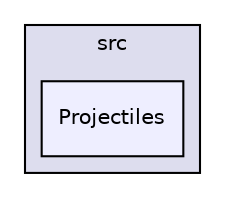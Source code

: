 digraph "src/Projectiles" {
  compound=true
  node [ fontsize="10", fontname="Helvetica"];
  edge [ labelfontsize="10", labelfontname="Helvetica"];
  subgraph clusterdir_68267d1309a1af8e8297ef4c3efbcdba {
    graph [ bgcolor="#ddddee", pencolor="black", label="src" fontname="Helvetica", fontsize="10", URL="dir_68267d1309a1af8e8297ef4c3efbcdba.html"]
  dir_fcac084c8285db543138d67b8fc65208 [shape=box, label="Projectiles", style="filled", fillcolor="#eeeeff", pencolor="black", URL="dir_fcac084c8285db543138d67b8fc65208.html"];
  }
}
